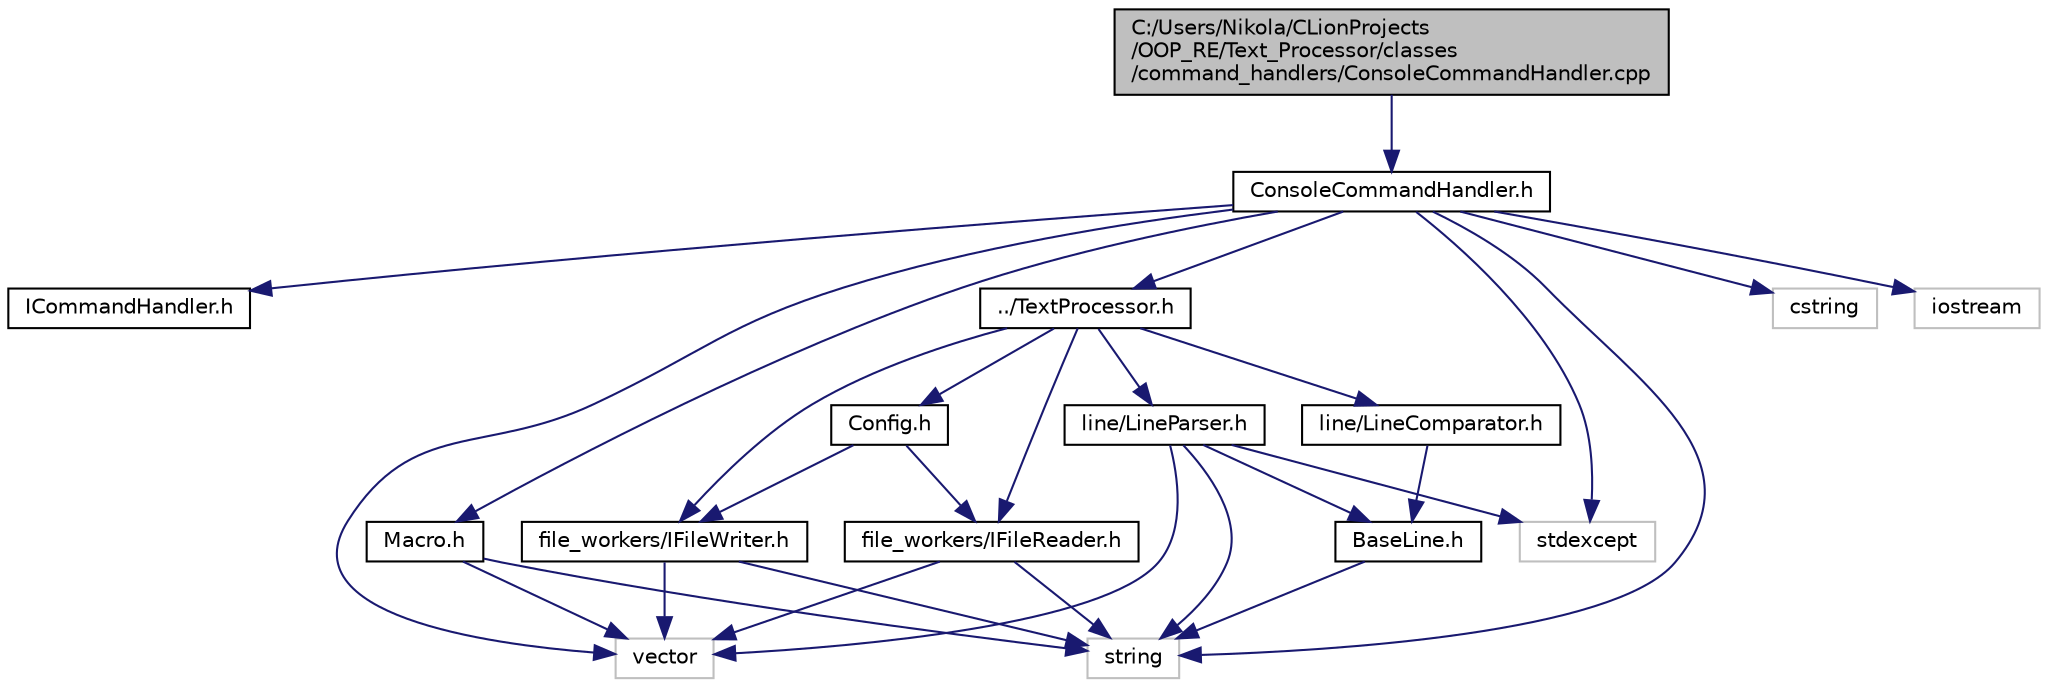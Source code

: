 digraph "C:/Users/Nikola/CLionProjects/OOP_RE/Text_Processor/classes/command_handlers/ConsoleCommandHandler.cpp"
{
 // LATEX_PDF_SIZE
  edge [fontname="Helvetica",fontsize="10",labelfontname="Helvetica",labelfontsize="10"];
  node [fontname="Helvetica",fontsize="10",shape=record];
  Node1 [label="C:/Users/Nikola/CLionProjects\l/OOP_RE/Text_Processor/classes\l/command_handlers/ConsoleCommandHandler.cpp",height=0.2,width=0.4,color="black", fillcolor="grey75", style="filled", fontcolor="black",tooltip=" "];
  Node1 -> Node2 [color="midnightblue",fontsize="10",style="solid"];
  Node2 [label="ConsoleCommandHandler.h",height=0.2,width=0.4,color="black", fillcolor="white", style="filled",URL="$_console_command_handler_8h.html",tooltip=" "];
  Node2 -> Node3 [color="midnightblue",fontsize="10",style="solid"];
  Node3 [label="ICommandHandler.h",height=0.2,width=0.4,color="black", fillcolor="white", style="filled",URL="$_i_command_handler_8h.html",tooltip=" "];
  Node2 -> Node4 [color="midnightblue",fontsize="10",style="solid"];
  Node4 [label="../TextProcessor.h",height=0.2,width=0.4,color="black", fillcolor="white", style="filled",URL="$_text_processor_8h.html",tooltip=" "];
  Node4 -> Node5 [color="midnightblue",fontsize="10",style="solid"];
  Node5 [label="file_workers/IFileReader.h",height=0.2,width=0.4,color="black", fillcolor="white", style="filled",URL="$_i_file_reader_8h.html",tooltip=" "];
  Node5 -> Node6 [color="midnightblue",fontsize="10",style="solid"];
  Node6 [label="vector",height=0.2,width=0.4,color="grey75", fillcolor="white", style="filled",tooltip=" "];
  Node5 -> Node7 [color="midnightblue",fontsize="10",style="solid"];
  Node7 [label="string",height=0.2,width=0.4,color="grey75", fillcolor="white", style="filled",tooltip=" "];
  Node4 -> Node8 [color="midnightblue",fontsize="10",style="solid"];
  Node8 [label="file_workers/IFileWriter.h",height=0.2,width=0.4,color="black", fillcolor="white", style="filled",URL="$_i_file_writer_8h.html",tooltip=" "];
  Node8 -> Node7 [color="midnightblue",fontsize="10",style="solid"];
  Node8 -> Node6 [color="midnightblue",fontsize="10",style="solid"];
  Node4 -> Node9 [color="midnightblue",fontsize="10",style="solid"];
  Node9 [label="line/LineParser.h",height=0.2,width=0.4,color="black", fillcolor="white", style="filled",URL="$_line_parser_8h.html",tooltip=" "];
  Node9 -> Node10 [color="midnightblue",fontsize="10",style="solid"];
  Node10 [label="BaseLine.h",height=0.2,width=0.4,color="black", fillcolor="white", style="filled",URL="$_base_line_8h.html",tooltip=" "];
  Node10 -> Node7 [color="midnightblue",fontsize="10",style="solid"];
  Node9 -> Node6 [color="midnightblue",fontsize="10",style="solid"];
  Node9 -> Node7 [color="midnightblue",fontsize="10",style="solid"];
  Node9 -> Node11 [color="midnightblue",fontsize="10",style="solid"];
  Node11 [label="stdexcept",height=0.2,width=0.4,color="grey75", fillcolor="white", style="filled",tooltip=" "];
  Node4 -> Node12 [color="midnightblue",fontsize="10",style="solid"];
  Node12 [label="Config.h",height=0.2,width=0.4,color="black", fillcolor="white", style="filled",URL="$_config_8h.html",tooltip=" "];
  Node12 -> Node5 [color="midnightblue",fontsize="10",style="solid"];
  Node12 -> Node8 [color="midnightblue",fontsize="10",style="solid"];
  Node4 -> Node13 [color="midnightblue",fontsize="10",style="solid"];
  Node13 [label="line/LineComparator.h",height=0.2,width=0.4,color="black", fillcolor="white", style="filled",URL="$_line_comparator_8h.html",tooltip=" "];
  Node13 -> Node10 [color="midnightblue",fontsize="10",style="solid"];
  Node2 -> Node14 [color="midnightblue",fontsize="10",style="solid"];
  Node14 [label="Macro.h",height=0.2,width=0.4,color="black", fillcolor="white", style="filled",URL="$_macro_8h.html",tooltip=" "];
  Node14 -> Node7 [color="midnightblue",fontsize="10",style="solid"];
  Node14 -> Node6 [color="midnightblue",fontsize="10",style="solid"];
  Node2 -> Node7 [color="midnightblue",fontsize="10",style="solid"];
  Node2 -> Node6 [color="midnightblue",fontsize="10",style="solid"];
  Node2 -> Node15 [color="midnightblue",fontsize="10",style="solid"];
  Node15 [label="cstring",height=0.2,width=0.4,color="grey75", fillcolor="white", style="filled",tooltip=" "];
  Node2 -> Node11 [color="midnightblue",fontsize="10",style="solid"];
  Node2 -> Node16 [color="midnightblue",fontsize="10",style="solid"];
  Node16 [label="iostream",height=0.2,width=0.4,color="grey75", fillcolor="white", style="filled",tooltip=" "];
}
